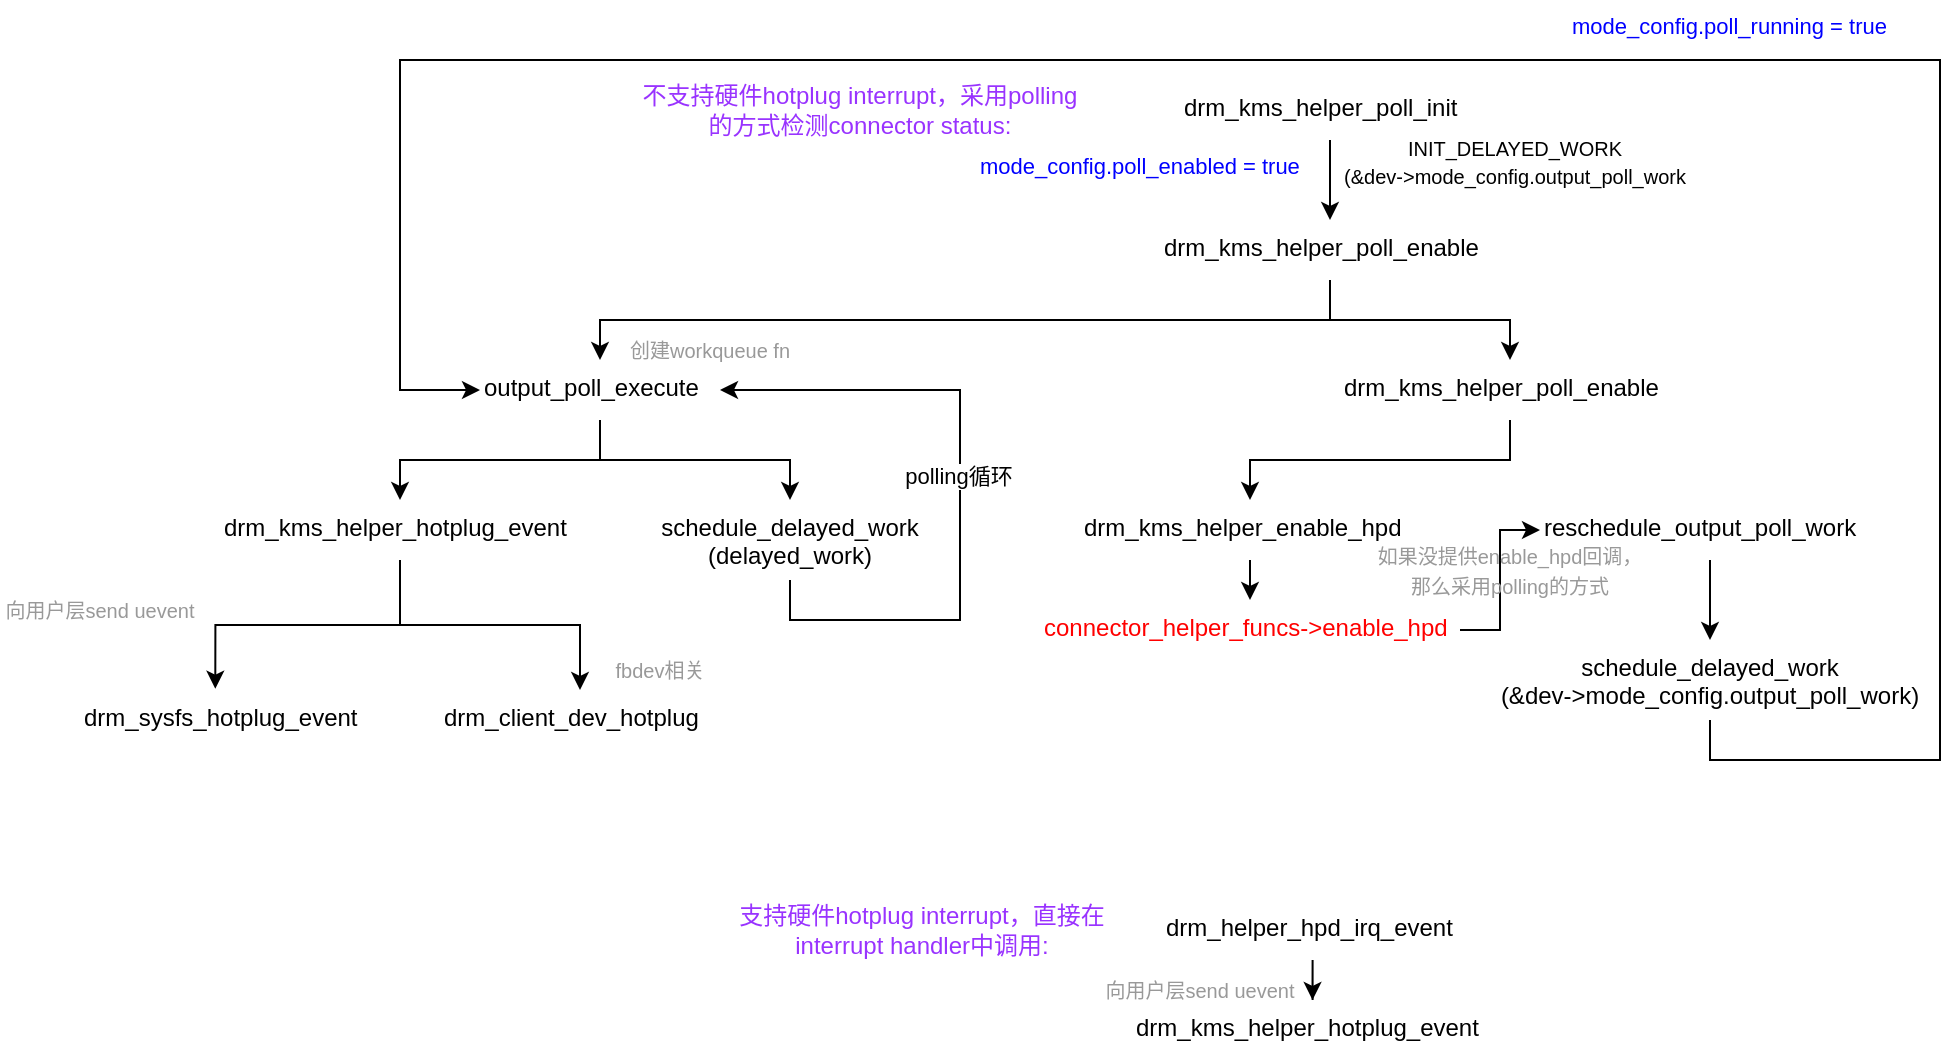 <mxfile version="24.8.0">
  <diagram name="Page-1" id="R2jvsSVvheRiXIXjlcUZ">
    <mxGraphModel dx="1891" dy="538" grid="1" gridSize="10" guides="1" tooltips="1" connect="1" arrows="1" fold="1" page="1" pageScale="1" pageWidth="827" pageHeight="1169" math="0" shadow="0">
      <root>
        <mxCell id="0" />
        <mxCell id="1" parent="0" />
        <mxCell id="gfm0-RPMx8z-YOoSIL-z-17" style="edgeStyle=orthogonalEdgeStyle;rounded=0;orthogonalLoop=1;jettySize=auto;html=1;exitX=0.5;exitY=1;exitDx=0;exitDy=0;entryX=0.5;entryY=0;entryDx=0;entryDy=0;" parent="1" source="gfm0-RPMx8z-YOoSIL-z-1" target="gfm0-RPMx8z-YOoSIL-z-2" edge="1">
          <mxGeometry relative="1" as="geometry" />
        </mxCell>
        <mxCell id="gfm0-RPMx8z-YOoSIL-z-1" value="drm_kms_helper_poll_init" style="text;whiteSpace=wrap;html=1;" parent="1" vertex="1">
          <mxGeometry x="430" y="40" width="150" height="30" as="geometry" />
        </mxCell>
        <mxCell id="gfm0-RPMx8z-YOoSIL-z-5" style="edgeStyle=orthogonalEdgeStyle;rounded=0;orthogonalLoop=1;jettySize=auto;html=1;exitX=0.5;exitY=1;exitDx=0;exitDy=0;entryX=0.5;entryY=0;entryDx=0;entryDy=0;" parent="1" source="gfm0-RPMx8z-YOoSIL-z-2" target="gfm0-RPMx8z-YOoSIL-z-3" edge="1">
          <mxGeometry relative="1" as="geometry" />
        </mxCell>
        <mxCell id="gfm0-RPMx8z-YOoSIL-z-7" style="edgeStyle=orthogonalEdgeStyle;rounded=0;orthogonalLoop=1;jettySize=auto;html=1;exitX=0.5;exitY=1;exitDx=0;exitDy=0;entryX=0.5;entryY=0;entryDx=0;entryDy=0;" parent="1" source="gfm0-RPMx8z-YOoSIL-z-2" target="gfm0-RPMx8z-YOoSIL-z-6" edge="1">
          <mxGeometry relative="1" as="geometry" />
        </mxCell>
        <mxCell id="gfm0-RPMx8z-YOoSIL-z-2" value="drm_kms_helper_poll_enable" style="text;whiteSpace=wrap;html=1;" parent="1" vertex="1">
          <mxGeometry x="420" y="110" width="170" height="30" as="geometry" />
        </mxCell>
        <mxCell id="gfm0-RPMx8z-YOoSIL-z-26" style="edgeStyle=orthogonalEdgeStyle;rounded=0;orthogonalLoop=1;jettySize=auto;html=1;exitX=0.5;exitY=1;exitDx=0;exitDy=0;entryX=0.5;entryY=0;entryDx=0;entryDy=0;" parent="1" source="gfm0-RPMx8z-YOoSIL-z-3" target="gfm0-RPMx8z-YOoSIL-z-24" edge="1">
          <mxGeometry relative="1" as="geometry" />
        </mxCell>
        <mxCell id="gfm0-RPMx8z-YOoSIL-z-27" style="edgeStyle=orthogonalEdgeStyle;rounded=0;orthogonalLoop=1;jettySize=auto;html=1;exitX=0.5;exitY=1;exitDx=0;exitDy=0;entryX=0.5;entryY=0;entryDx=0;entryDy=0;" parent="1" source="gfm0-RPMx8z-YOoSIL-z-3" target="gfm0-RPMx8z-YOoSIL-z-25" edge="1">
          <mxGeometry relative="1" as="geometry" />
        </mxCell>
        <mxCell id="gfm0-RPMx8z-YOoSIL-z-3" value="output_poll_execute" style="text;whiteSpace=wrap;html=1;" parent="1" vertex="1">
          <mxGeometry x="80" y="180" width="120" height="30" as="geometry" />
        </mxCell>
        <mxCell id="gfm0-RPMx8z-YOoSIL-z-4" value="&lt;font style=&quot;font-size: 10px;&quot;&gt;创建workqueue fn&lt;/font&gt;" style="text;html=1;align=center;verticalAlign=middle;whiteSpace=wrap;rounded=0;fontSize=10;fontColor=#999999;" parent="1" vertex="1">
          <mxGeometry x="150" y="160" width="90" height="30" as="geometry" />
        </mxCell>
        <mxCell id="gfm0-RPMx8z-YOoSIL-z-9" style="edgeStyle=orthogonalEdgeStyle;rounded=0;orthogonalLoop=1;jettySize=auto;html=1;exitX=0.5;exitY=1;exitDx=0;exitDy=0;entryX=0.5;entryY=0;entryDx=0;entryDy=0;" parent="1" source="gfm0-RPMx8z-YOoSIL-z-6" target="gfm0-RPMx8z-YOoSIL-z-8" edge="1">
          <mxGeometry relative="1" as="geometry" />
        </mxCell>
        <mxCell id="gfm0-RPMx8z-YOoSIL-z-6" value="drm_kms_helper_poll_enable" style="text;whiteSpace=wrap;html=1;" parent="1" vertex="1">
          <mxGeometry x="510" y="180" width="170" height="30" as="geometry" />
        </mxCell>
        <mxCell id="gfm0-RPMx8z-YOoSIL-z-11" style="edgeStyle=orthogonalEdgeStyle;rounded=0;orthogonalLoop=1;jettySize=auto;html=1;exitX=0.5;exitY=1;exitDx=0;exitDy=0;entryX=0.5;entryY=0;entryDx=0;entryDy=0;" parent="1" source="gfm0-RPMx8z-YOoSIL-z-8" target="gfm0-RPMx8z-YOoSIL-z-10" edge="1">
          <mxGeometry relative="1" as="geometry" />
        </mxCell>
        <mxCell id="gfm0-RPMx8z-YOoSIL-z-8" value="drm_kms_helper_enable_hpd" style="text;whiteSpace=wrap;html=1;" parent="1" vertex="1">
          <mxGeometry x="380" y="250" width="170" height="30" as="geometry" />
        </mxCell>
        <mxCell id="KxcnCmUYtWtzpal_hDwl-4" style="edgeStyle=orthogonalEdgeStyle;rounded=0;orthogonalLoop=1;jettySize=auto;html=1;exitX=1;exitY=0.5;exitDx=0;exitDy=0;entryX=0;entryY=0.5;entryDx=0;entryDy=0;" edge="1" parent="1" source="gfm0-RPMx8z-YOoSIL-z-10" target="gfm0-RPMx8z-YOoSIL-z-12">
          <mxGeometry relative="1" as="geometry" />
        </mxCell>
        <mxCell id="gfm0-RPMx8z-YOoSIL-z-10" value="&lt;font color=&quot;#ff0000&quot;&gt;connector_helper_funcs-&amp;gt;enable_hpd&lt;/font&gt;" style="text;whiteSpace=wrap;html=1;" parent="1" vertex="1">
          <mxGeometry x="360" y="300" width="210" height="30" as="geometry" />
        </mxCell>
        <mxCell id="gfm0-RPMx8z-YOoSIL-z-15" style="edgeStyle=orthogonalEdgeStyle;rounded=0;orthogonalLoop=1;jettySize=auto;html=1;exitX=0.5;exitY=1;exitDx=0;exitDy=0;entryX=0.5;entryY=0;entryDx=0;entryDy=0;" parent="1" source="gfm0-RPMx8z-YOoSIL-z-12" target="gfm0-RPMx8z-YOoSIL-z-14" edge="1">
          <mxGeometry relative="1" as="geometry" />
        </mxCell>
        <mxCell id="gfm0-RPMx8z-YOoSIL-z-12" value="reschedule_output_poll_work" style="text;whiteSpace=wrap;html=1;" parent="1" vertex="1">
          <mxGeometry x="610" y="250" width="170" height="30" as="geometry" />
        </mxCell>
        <mxCell id="gfm0-RPMx8z-YOoSIL-z-16" style="edgeStyle=orthogonalEdgeStyle;rounded=0;orthogonalLoop=1;jettySize=auto;html=1;entryX=0;entryY=0.5;entryDx=0;entryDy=0;" parent="1" target="gfm0-RPMx8z-YOoSIL-z-3" edge="1">
          <mxGeometry relative="1" as="geometry">
            <mxPoint x="695" y="360" as="sourcePoint" />
            <Array as="points">
              <mxPoint x="695" y="380" />
              <mxPoint x="810" y="380" />
              <mxPoint x="810" y="30" />
              <mxPoint x="40" y="30" />
              <mxPoint x="40" y="195" />
            </Array>
          </mxGeometry>
        </mxCell>
        <mxCell id="gfm0-RPMx8z-YOoSIL-z-14" value="schedule_delayed_work&lt;div&gt;(&amp;amp;dev-&amp;gt;mode_config.output_poll_work)&lt;/div&gt;" style="text;whiteSpace=wrap;html=1;align=center;" parent="1" vertex="1">
          <mxGeometry x="586.25" y="320" width="217.5" height="30" as="geometry" />
        </mxCell>
        <mxCell id="gfm0-RPMx8z-YOoSIL-z-18" value="&lt;font style=&quot;font-size: 10px;&quot;&gt;INIT_DELAYED_WORK&lt;/font&gt;&lt;div&gt;&lt;font style=&quot;font-size: 10px;&quot;&gt;(&amp;amp;dev-&amp;gt;mode_config.output_poll_work&lt;/font&gt;&lt;/div&gt;" style="text;whiteSpace=wrap;html=1;align=center;" parent="1" vertex="1">
          <mxGeometry x="510" y="60" width="175" height="40" as="geometry" />
        </mxCell>
        <mxCell id="gfm0-RPMx8z-YOoSIL-z-19" value="mode_config.poll_enabled = true" style="text;whiteSpace=wrap;html=1;fontColor=#0000FF;fontSize=11;" parent="1" vertex="1">
          <mxGeometry x="328" y="70" width="171" height="20" as="geometry" />
        </mxCell>
        <mxCell id="gfm0-RPMx8z-YOoSIL-z-22" value="&lt;font color=&quot;#0000ff&quot; style=&quot;font-size: 11px;&quot;&gt;mode_config.poll_running = true&lt;/font&gt;" style="text;whiteSpace=wrap;html=1;fontSize=11;" parent="1" vertex="1">
          <mxGeometry x="623.75" width="180" height="30" as="geometry" />
        </mxCell>
        <mxCell id="gfm0-RPMx8z-YOoSIL-z-33" style="edgeStyle=orthogonalEdgeStyle;rounded=0;orthogonalLoop=1;jettySize=auto;html=1;exitX=0.5;exitY=1;exitDx=0;exitDy=0;entryX=0.5;entryY=0;entryDx=0;entryDy=0;" parent="1" source="gfm0-RPMx8z-YOoSIL-z-24" target="gfm0-RPMx8z-YOoSIL-z-32" edge="1">
          <mxGeometry relative="1" as="geometry" />
        </mxCell>
        <mxCell id="gfm0-RPMx8z-YOoSIL-z-24" value="drm_kms_helper_hotplug_event" style="text;whiteSpace=wrap;html=1;" parent="1" vertex="1">
          <mxGeometry x="-50" y="250" width="180" height="30" as="geometry" />
        </mxCell>
        <mxCell id="gfm0-RPMx8z-YOoSIL-z-28" style="edgeStyle=orthogonalEdgeStyle;rounded=0;orthogonalLoop=1;jettySize=auto;html=1;exitX=0.5;exitY=1;exitDx=0;exitDy=0;entryX=1;entryY=0.5;entryDx=0;entryDy=0;" parent="1" source="gfm0-RPMx8z-YOoSIL-z-25" target="gfm0-RPMx8z-YOoSIL-z-3" edge="1">
          <mxGeometry relative="1" as="geometry">
            <Array as="points">
              <mxPoint x="235" y="310" />
              <mxPoint x="320" y="310" />
              <mxPoint x="320" y="195" />
            </Array>
          </mxGeometry>
        </mxCell>
        <mxCell id="gfm0-RPMx8z-YOoSIL-z-29" value="polling循环" style="edgeLabel;html=1;align=center;verticalAlign=middle;resizable=0;points=[];" parent="gfm0-RPMx8z-YOoSIL-z-28" vertex="1" connectable="0">
          <mxGeometry x="0.044" y="1" relative="1" as="geometry">
            <mxPoint as="offset" />
          </mxGeometry>
        </mxCell>
        <mxCell id="gfm0-RPMx8z-YOoSIL-z-25" value="schedule_delayed_work&lt;div&gt;(delayed_work)&lt;/div&gt;" style="text;whiteSpace=wrap;html=1;align=center;" parent="1" vertex="1">
          <mxGeometry x="170" y="250" width="130" height="40" as="geometry" />
        </mxCell>
        <mxCell id="gfm0-RPMx8z-YOoSIL-z-30" value="drm_sysfs_hotplug_event" style="text;whiteSpace=wrap;html=1;" parent="1" vertex="1">
          <mxGeometry x="-120" y="345" width="150" height="25" as="geometry" />
        </mxCell>
        <mxCell id="gfm0-RPMx8z-YOoSIL-z-31" style="edgeStyle=orthogonalEdgeStyle;rounded=0;orthogonalLoop=1;jettySize=auto;html=1;exitX=0.5;exitY=1;exitDx=0;exitDy=0;entryX=0.451;entryY=-0.025;entryDx=0;entryDy=0;entryPerimeter=0;" parent="1" source="gfm0-RPMx8z-YOoSIL-z-24" target="gfm0-RPMx8z-YOoSIL-z-30" edge="1">
          <mxGeometry relative="1" as="geometry" />
        </mxCell>
        <mxCell id="gfm0-RPMx8z-YOoSIL-z-32" value="drm_client_dev_hotplug" style="text;whiteSpace=wrap;html=1;" parent="1" vertex="1">
          <mxGeometry x="60" y="345" width="140" height="30" as="geometry" />
        </mxCell>
        <mxCell id="gfm0-RPMx8z-YOoSIL-z-34" value="&lt;font color=&quot;#999999&quot; style=&quot;font-size: 10px;&quot;&gt;fbdev相关&lt;/font&gt;" style="text;html=1;align=center;verticalAlign=middle;whiteSpace=wrap;rounded=0;" parent="1" vertex="1">
          <mxGeometry x="140" y="320" width="60" height="30" as="geometry" />
        </mxCell>
        <mxCell id="gfm0-RPMx8z-YOoSIL-z-35" value="&lt;font color=&quot;#999999&quot; style=&quot;font-size: 10px;&quot;&gt;向用户层send uevent&lt;/font&gt;" style="text;html=1;align=center;verticalAlign=middle;whiteSpace=wrap;rounded=0;" parent="1" vertex="1">
          <mxGeometry x="-160" y="290" width="100" height="30" as="geometry" />
        </mxCell>
        <mxCell id="gfm0-RPMx8z-YOoSIL-z-44" style="edgeStyle=orthogonalEdgeStyle;rounded=0;orthogonalLoop=1;jettySize=auto;html=1;entryX=0.5;entryY=0;entryDx=0;entryDy=0;" parent="1" source="gfm0-RPMx8z-YOoSIL-z-39" target="gfm0-RPMx8z-YOoSIL-z-43" edge="1">
          <mxGeometry relative="1" as="geometry" />
        </mxCell>
        <mxCell id="gfm0-RPMx8z-YOoSIL-z-39" value="drm_helper_hpd_irq_event" style="text;whiteSpace=wrap;html=1;" parent="1" vertex="1">
          <mxGeometry x="421.25" y="450" width="150" height="30" as="geometry" />
        </mxCell>
        <mxCell id="gfm0-RPMx8z-YOoSIL-z-41" value="&lt;font color=&quot;#9933ff&quot;&gt;不支持硬件hotplug interrupt，采用polling的方式检测connector status:&lt;/font&gt;" style="text;html=1;align=center;verticalAlign=middle;whiteSpace=wrap;rounded=0;" parent="1" vertex="1">
          <mxGeometry x="160" y="40" width="220" height="30" as="geometry" />
        </mxCell>
        <mxCell id="gfm0-RPMx8z-YOoSIL-z-42" value="&lt;font color=&quot;#9933ff&quot;&gt;支持硬件hotplug interrupt，直接在interrupt handler中调用:&lt;/font&gt;" style="text;html=1;align=center;verticalAlign=middle;whiteSpace=wrap;rounded=0;" parent="1" vertex="1">
          <mxGeometry x="191.25" y="450" width="220" height="30" as="geometry" />
        </mxCell>
        <mxCell id="gfm0-RPMx8z-YOoSIL-z-43" value="drm_kms_helper_hotplug_event" style="text;whiteSpace=wrap;html=1;" parent="1" vertex="1">
          <mxGeometry x="406.25" y="500" width="180" height="30" as="geometry" />
        </mxCell>
        <mxCell id="KxcnCmUYtWtzpal_hDwl-1" value="&lt;font color=&quot;#999999&quot; style=&quot;font-size: 10px;&quot;&gt;向用户层send uevent&lt;/font&gt;" style="text;html=1;align=center;verticalAlign=middle;whiteSpace=wrap;rounded=0;" vertex="1" parent="1">
          <mxGeometry x="390" y="480" width="100" height="30" as="geometry" />
        </mxCell>
        <mxCell id="KxcnCmUYtWtzpal_hDwl-5" value="&lt;font color=&quot;#999999&quot; style=&quot;font-size: 10px;&quot;&gt;如果没提供enable_hpd回调，那么采用polling的方式&lt;/font&gt;" style="text;html=1;align=center;verticalAlign=middle;whiteSpace=wrap;rounded=0;" vertex="1" parent="1">
          <mxGeometry x="525" y="270" width="140" height="30" as="geometry" />
        </mxCell>
      </root>
    </mxGraphModel>
  </diagram>
</mxfile>
